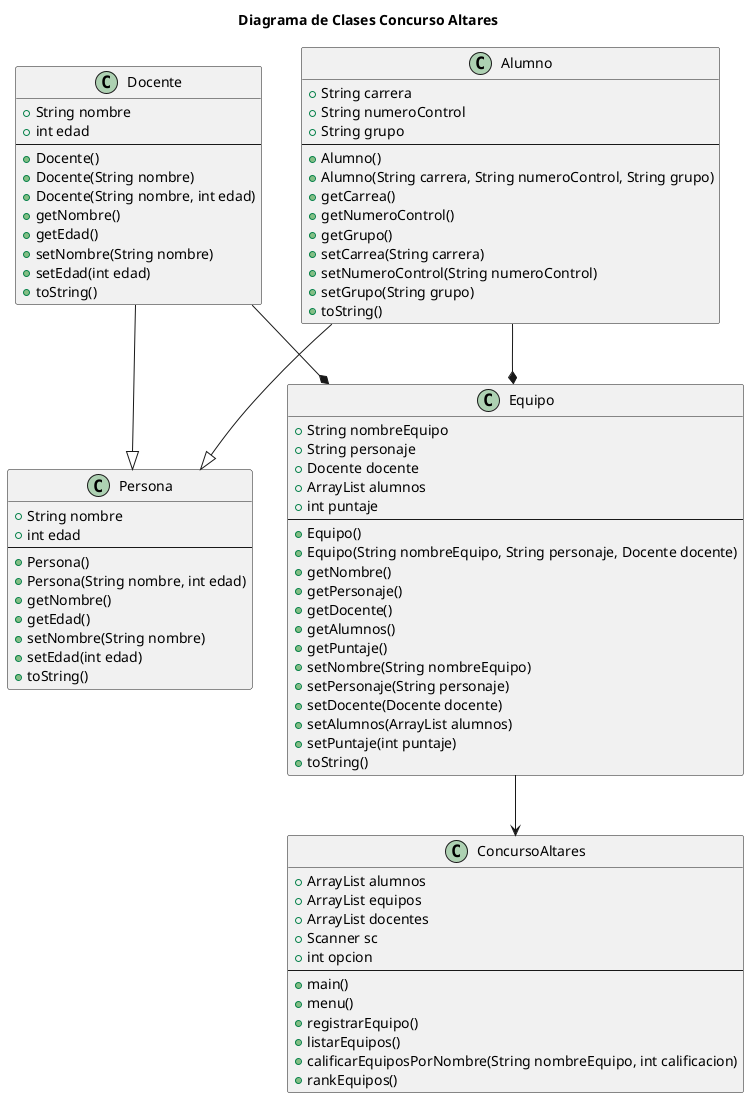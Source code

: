 @startuml Bibiblioteca
'Relaciones
Docente --|> Persona
Alumno --|> Persona
Equipo --> ConcursoAltares
Docente --* Equipo
Alumno --* Equipo


title
Diagrama de Clases Concurso Altares
end title



class ConcursoAltares{
    'Variables globales'
    + ArrayList alumnos 
    + ArrayList equipos
    + ArrayList docentes
    + Scanner sc 
    + int opcion
    ---
    'Metodos
    + main()
    + menu()
    + registrarEquipo()
    + listarEquipos()
    + calificarEquiposPorNombre(String nombreEquipo, int calificacion)
    + rankEquipos()
}

class Persona{
    'Atributos
    + String nombre
    + int edad
    ---
    'Metodos
    + Persona()
    + Persona(String nombre, int edad)
    + getNombre()
    + getEdad()
    + setNombre(String nombre)
    + setEdad(int edad)
    + toString()
}
class Alumno {
    'Atributos
    + String carrera
    + String numeroControl
    + String grupo 
    ---
    'Metodos
    + Alumno()
    + Alumno(String carrera, String numeroControl, String grupo)
    + getCarrea()
    + getNumeroControl()
    + getGrupo()
    + setCarrea(String carrera)
    + setNumeroControl(String numeroControl)
    + setGrupo(String grupo)
    + toString()
}
class Docente{
    'Atributos
    + String nombre
    + int edad
    ---
    'Metodos
    + Docente()
    + Docente(String nombre)
    + Docente(String nombre, int edad)
    + getNombre()
    + getEdad()
    + setNombre(String nombre)
    + setEdad(int edad)
    + toString()
}

class Equipo{
    'Atributos
    + String nombreEquipo
    + String personaje
    + Docente docente
    + ArrayList alumnos
    + int puntaje
    ---
    'Metodos
    + Equipo()
    + Equipo(String nombreEquipo, String personaje, Docente docente)
    + getNombre()
    + getPersonaje()
    + getDocente()
    + getAlumnos()
    + getPuntaje()
    + setNombre(String nombreEquipo)
    + setPersonaje(String personaje)
    + setDocente(Docente docente)
    + setAlumnos(ArrayList alumnos)
    + setPuntaje(int puntaje)
    + toString()
}

@enduml